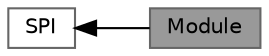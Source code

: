 digraph "Module"
{
 // LATEX_PDF_SIZE
  bgcolor="transparent";
  edge [fontname=Helvetica,fontsize=10,labelfontname=Helvetica,labelfontsize=10];
  node [fontname=Helvetica,fontsize=10,shape=box,height=0.2,width=0.4];
  rankdir=LR;
  Node2 [id="Node000002",label="SPI",height=0.2,width=0.4,color="grey40", fillcolor="white", style="filled",URL="$group__spi.html",tooltip="SPI and GPIO communication (including module selection)"];
  Node1 [id="Node000001",label="Module",height=0.2,width=0.4,color="gray40", fillcolor="grey60", style="filled", fontcolor="black",tooltip="SPI module settings and communication methods."];
  Node2->Node1 [shape=plaintext, dir="back", style="solid"];
}
